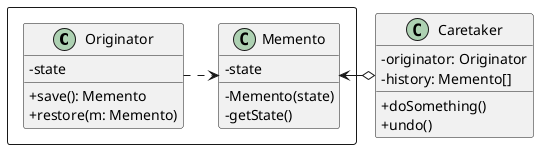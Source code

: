 @startuml Memento Structure
skinparam ClassAttributeIconSize 0

rectangle {
  class Originator {
    - state
    + save(): Memento
    + restore(m: Memento)
  }

  class Memento {
    - state
    - Memento(state)
    - getState()
  }
}

Originator .> Memento

class Caretaker {
  - originator: Originator
  - history: Memento[]
  + doSomething()
  + undo()
}

Caretaker o-> Memento

@enduml